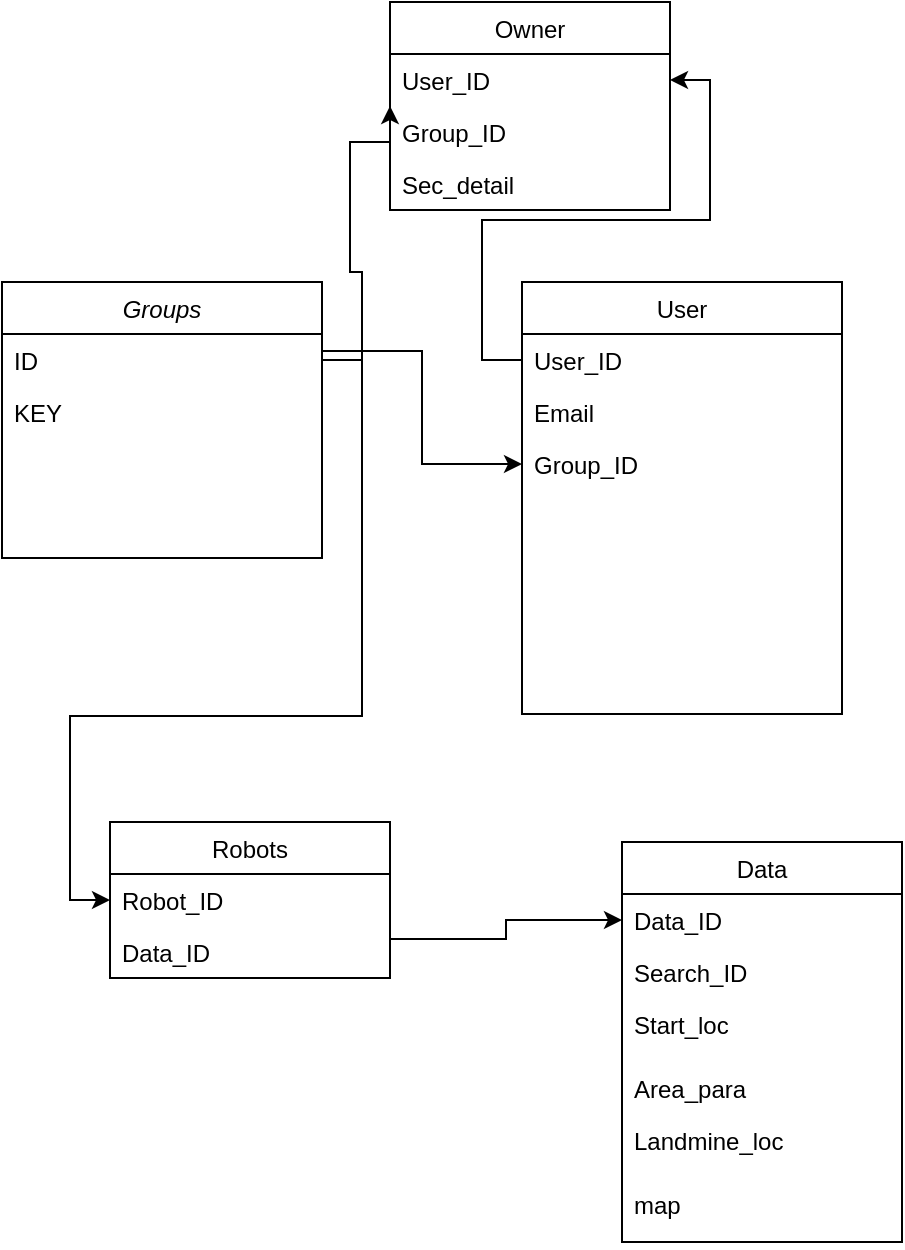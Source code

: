 <mxfile version="14.9.2" type="device"><diagram id="C5RBs43oDa-KdzZeNtuy" name="Page-1"><mxGraphModel dx="868" dy="1649" grid="1" gridSize="10" guides="1" tooltips="1" connect="1" arrows="1" fold="1" page="1" pageScale="1" pageWidth="827" pageHeight="1169" math="0" shadow="0"><root><mxCell id="WIyWlLk6GJQsqaUBKTNV-0"/><mxCell id="WIyWlLk6GJQsqaUBKTNV-1" parent="WIyWlLk6GJQsqaUBKTNV-0"/><mxCell id="OT44Sr8r-onsBFfYUcQK-2" style="edgeStyle=orthogonalEdgeStyle;rounded=0;orthogonalLoop=1;jettySize=auto;html=1;exitX=1;exitY=0.25;exitDx=0;exitDy=0;entryX=0;entryY=0.5;entryDx=0;entryDy=0;" parent="WIyWlLk6GJQsqaUBKTNV-1" source="zkfFHV4jXpPFQw0GAbJ--0" target="zkfFHV4jXpPFQw0GAbJ--20" edge="1"><mxGeometry relative="1" as="geometry"/></mxCell><mxCell id="vWQvD6l4Pm9t2434c1OE-5" style="edgeStyle=orthogonalEdgeStyle;rounded=0;orthogonalLoop=1;jettySize=auto;html=1;exitX=1;exitY=0.25;exitDx=0;exitDy=0;entryX=0;entryY=0.5;entryDx=0;entryDy=0;" edge="1" parent="WIyWlLk6GJQsqaUBKTNV-1" source="zkfFHV4jXpPFQw0GAbJ--0" target="vWQvD6l4Pm9t2434c1OE-1"><mxGeometry relative="1" as="geometry"/></mxCell><mxCell id="zkfFHV4jXpPFQw0GAbJ--0" value="Groups" style="swimlane;fontStyle=2;align=center;verticalAlign=top;childLayout=stackLayout;horizontal=1;startSize=26;horizontalStack=0;resizeParent=1;resizeLast=0;collapsible=1;marginBottom=0;rounded=0;shadow=0;strokeWidth=1;" parent="WIyWlLk6GJQsqaUBKTNV-1" vertex="1"><mxGeometry x="220" y="120" width="160" height="138" as="geometry"><mxRectangle x="230" y="140" width="160" height="26" as="alternateBounds"/></mxGeometry></mxCell><mxCell id="zkfFHV4jXpPFQw0GAbJ--1" value="ID" style="text;align=left;verticalAlign=top;spacingLeft=4;spacingRight=4;overflow=hidden;rotatable=0;points=[[0,0.5],[1,0.5]];portConstraint=eastwest;" parent="zkfFHV4jXpPFQw0GAbJ--0" vertex="1"><mxGeometry y="26" width="160" height="26" as="geometry"/></mxCell><mxCell id="zkfFHV4jXpPFQw0GAbJ--2" value="KEY" style="text;align=left;verticalAlign=top;spacingLeft=4;spacingRight=4;overflow=hidden;rotatable=0;points=[[0,0.5],[1,0.5]];portConstraint=eastwest;rounded=0;shadow=0;html=0;" parent="zkfFHV4jXpPFQw0GAbJ--0" vertex="1"><mxGeometry y="52" width="160" height="26" as="geometry"/></mxCell><mxCell id="zkfFHV4jXpPFQw0GAbJ--17" value="User" style="swimlane;fontStyle=0;align=center;verticalAlign=top;childLayout=stackLayout;horizontal=1;startSize=26;horizontalStack=0;resizeParent=1;resizeLast=0;collapsible=1;marginBottom=0;rounded=0;shadow=0;strokeWidth=1;" parent="WIyWlLk6GJQsqaUBKTNV-1" vertex="1"><mxGeometry x="480" y="120" width="160" height="216" as="geometry"><mxRectangle x="550" y="140" width="160" height="26" as="alternateBounds"/></mxGeometry></mxCell><mxCell id="zkfFHV4jXpPFQw0GAbJ--18" value="User_ID" style="text;align=left;verticalAlign=top;spacingLeft=4;spacingRight=4;overflow=hidden;rotatable=0;points=[[0,0.5],[1,0.5]];portConstraint=eastwest;" parent="zkfFHV4jXpPFQw0GAbJ--17" vertex="1"><mxGeometry y="26" width="160" height="26" as="geometry"/></mxCell><mxCell id="zkfFHV4jXpPFQw0GAbJ--19" value="Email" style="text;align=left;verticalAlign=top;spacingLeft=4;spacingRight=4;overflow=hidden;rotatable=0;points=[[0,0.5],[1,0.5]];portConstraint=eastwest;rounded=0;shadow=0;html=0;" parent="zkfFHV4jXpPFQw0GAbJ--17" vertex="1"><mxGeometry y="52" width="160" height="26" as="geometry"/></mxCell><mxCell id="zkfFHV4jXpPFQw0GAbJ--20" value="Group_ID" style="text;align=left;verticalAlign=top;spacingLeft=4;spacingRight=4;overflow=hidden;rotatable=0;points=[[0,0.5],[1,0.5]];portConstraint=eastwest;rounded=0;shadow=0;html=0;" parent="zkfFHV4jXpPFQw0GAbJ--17" vertex="1"><mxGeometry y="78" width="160" height="26" as="geometry"/></mxCell><mxCell id="vWQvD6l4Pm9t2434c1OE-13" style="edgeStyle=orthogonalEdgeStyle;rounded=0;orthogonalLoop=1;jettySize=auto;html=1;exitX=1;exitY=0.75;exitDx=0;exitDy=0;entryX=0;entryY=0.5;entryDx=0;entryDy=0;" edge="1" parent="WIyWlLk6GJQsqaUBKTNV-1" source="vWQvD6l4Pm9t2434c1OE-0" target="vWQvD6l4Pm9t2434c1OE-7"><mxGeometry relative="1" as="geometry"/></mxCell><mxCell id="vWQvD6l4Pm9t2434c1OE-0" value="Robots" style="swimlane;fontStyle=0;childLayout=stackLayout;horizontal=1;startSize=26;horizontalStack=0;resizeParent=1;resizeParentMax=0;resizeLast=0;collapsible=1;marginBottom=0;" vertex="1" parent="WIyWlLk6GJQsqaUBKTNV-1"><mxGeometry x="274" y="390" width="140" height="78" as="geometry"/></mxCell><mxCell id="vWQvD6l4Pm9t2434c1OE-1" value="Robot_ID" style="text;strokeColor=none;fillColor=none;align=left;verticalAlign=top;spacingLeft=4;spacingRight=4;overflow=hidden;rotatable=0;points=[[0,0.5],[1,0.5]];portConstraint=eastwest;" vertex="1" parent="vWQvD6l4Pm9t2434c1OE-0"><mxGeometry y="26" width="140" height="26" as="geometry"/></mxCell><mxCell id="vWQvD6l4Pm9t2434c1OE-2" value="Data_ID" style="text;strokeColor=none;fillColor=none;align=left;verticalAlign=top;spacingLeft=4;spacingRight=4;overflow=hidden;rotatable=0;points=[[0,0.5],[1,0.5]];portConstraint=eastwest;" vertex="1" parent="vWQvD6l4Pm9t2434c1OE-0"><mxGeometry y="52" width="140" height="26" as="geometry"/></mxCell><mxCell id="vWQvD6l4Pm9t2434c1OE-6" value="Data" style="swimlane;fontStyle=0;childLayout=stackLayout;horizontal=1;startSize=26;horizontalStack=0;resizeParent=1;resizeParentMax=0;resizeLast=0;collapsible=1;marginBottom=0;" vertex="1" parent="WIyWlLk6GJQsqaUBKTNV-1"><mxGeometry x="530" y="400" width="140" height="200" as="geometry"/></mxCell><mxCell id="vWQvD6l4Pm9t2434c1OE-7" value="Data_ID" style="text;strokeColor=none;fillColor=none;align=left;verticalAlign=top;spacingLeft=4;spacingRight=4;overflow=hidden;rotatable=0;points=[[0,0.5],[1,0.5]];portConstraint=eastwest;" vertex="1" parent="vWQvD6l4Pm9t2434c1OE-6"><mxGeometry y="26" width="140" height="26" as="geometry"/></mxCell><mxCell id="vWQvD6l4Pm9t2434c1OE-8" value="Search_ID" style="text;strokeColor=none;fillColor=none;align=left;verticalAlign=top;spacingLeft=4;spacingRight=4;overflow=hidden;rotatable=0;points=[[0,0.5],[1,0.5]];portConstraint=eastwest;" vertex="1" parent="vWQvD6l4Pm9t2434c1OE-6"><mxGeometry y="52" width="140" height="26" as="geometry"/></mxCell><mxCell id="vWQvD6l4Pm9t2434c1OE-9" value="Start_loc" style="text;strokeColor=none;fillColor=none;align=left;verticalAlign=top;spacingLeft=4;spacingRight=4;overflow=hidden;rotatable=0;points=[[0,0.5],[1,0.5]];portConstraint=eastwest;" vertex="1" parent="vWQvD6l4Pm9t2434c1OE-6"><mxGeometry y="78" width="140" height="32" as="geometry"/></mxCell><mxCell id="vWQvD6l4Pm9t2434c1OE-10" value="Area_para" style="text;strokeColor=none;fillColor=none;align=left;verticalAlign=top;spacingLeft=4;spacingRight=4;overflow=hidden;rotatable=0;points=[[0,0.5],[1,0.5]];portConstraint=eastwest;" vertex="1" parent="vWQvD6l4Pm9t2434c1OE-6"><mxGeometry y="110" width="140" height="26" as="geometry"/></mxCell><mxCell id="vWQvD6l4Pm9t2434c1OE-11" value="Landmine_loc" style="text;strokeColor=none;fillColor=none;align=left;verticalAlign=top;spacingLeft=4;spacingRight=4;overflow=hidden;rotatable=0;points=[[0,0.5],[1,0.5]];portConstraint=eastwest;" vertex="1" parent="vWQvD6l4Pm9t2434c1OE-6"><mxGeometry y="136" width="140" height="32" as="geometry"/></mxCell><mxCell id="vWQvD6l4Pm9t2434c1OE-12" value="map" style="text;strokeColor=none;fillColor=none;align=left;verticalAlign=top;spacingLeft=4;spacingRight=4;overflow=hidden;rotatable=0;points=[[0,0.5],[1,0.5]];portConstraint=eastwest;" vertex="1" parent="vWQvD6l4Pm9t2434c1OE-6"><mxGeometry y="168" width="140" height="32" as="geometry"/></mxCell><mxCell id="vWQvD6l4Pm9t2434c1OE-14" value="Owner" style="swimlane;fontStyle=0;childLayout=stackLayout;horizontal=1;startSize=26;horizontalStack=0;resizeParent=1;resizeParentMax=0;resizeLast=0;collapsible=1;marginBottom=0;" vertex="1" parent="WIyWlLk6GJQsqaUBKTNV-1"><mxGeometry x="414" y="-20" width="140" height="104" as="geometry"/></mxCell><mxCell id="vWQvD6l4Pm9t2434c1OE-15" value="User_ID" style="text;strokeColor=none;fillColor=none;align=left;verticalAlign=top;spacingLeft=4;spacingRight=4;overflow=hidden;rotatable=0;points=[[0,0.5],[1,0.5]];portConstraint=eastwest;" vertex="1" parent="vWQvD6l4Pm9t2434c1OE-14"><mxGeometry y="26" width="140" height="26" as="geometry"/></mxCell><mxCell id="vWQvD6l4Pm9t2434c1OE-16" value="Group_ID" style="text;strokeColor=none;fillColor=none;align=left;verticalAlign=top;spacingLeft=4;spacingRight=4;overflow=hidden;rotatable=0;points=[[0,0.5],[1,0.5]];portConstraint=eastwest;" vertex="1" parent="vWQvD6l4Pm9t2434c1OE-14"><mxGeometry y="52" width="140" height="26" as="geometry"/></mxCell><mxCell id="vWQvD6l4Pm9t2434c1OE-17" value="Sec_detail" style="text;strokeColor=none;fillColor=none;align=left;verticalAlign=top;spacingLeft=4;spacingRight=4;overflow=hidden;rotatable=0;points=[[0,0.5],[1,0.5]];portConstraint=eastwest;" vertex="1" parent="vWQvD6l4Pm9t2434c1OE-14"><mxGeometry y="78" width="140" height="26" as="geometry"/></mxCell><mxCell id="vWQvD6l4Pm9t2434c1OE-18" style="edgeStyle=orthogonalEdgeStyle;rounded=0;orthogonalLoop=1;jettySize=auto;html=1;exitX=1;exitY=0.5;exitDx=0;exitDy=0;entryX=0;entryY=0.5;entryDx=0;entryDy=0;" edge="1" parent="WIyWlLk6GJQsqaUBKTNV-1" source="zkfFHV4jXpPFQw0GAbJ--1" target="vWQvD6l4Pm9t2434c1OE-14"><mxGeometry relative="1" as="geometry"><Array as="points"><mxPoint x="400" y="159"/><mxPoint x="400" y="115"/><mxPoint x="394" y="115"/><mxPoint x="394" y="50"/><mxPoint x="414" y="50"/></Array></mxGeometry></mxCell><mxCell id="vWQvD6l4Pm9t2434c1OE-20" style="edgeStyle=orthogonalEdgeStyle;rounded=0;orthogonalLoop=1;jettySize=auto;html=1;exitX=0;exitY=0.5;exitDx=0;exitDy=0;entryX=1;entryY=0.5;entryDx=0;entryDy=0;" edge="1" parent="WIyWlLk6GJQsqaUBKTNV-1" source="zkfFHV4jXpPFQw0GAbJ--18" target="vWQvD6l4Pm9t2434c1OE-15"><mxGeometry relative="1" as="geometry"/></mxCell></root></mxGraphModel></diagram></mxfile>